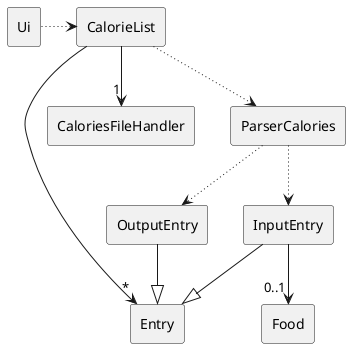 @startuml

rectangle CalorieList
rectangle InputEntry
rectangle OutputEntry
rectangle Food

rectangle Entry
rectangle CaloriesFileHandler
rectangle Ui
rectangle ParserCalories

CalorieList -> "*" Entry
CalorieList --> "1" CaloriesFileHandler
CalorieList --[dotted]> ParserCalories

Ui -[dotted]> CalorieList

InputEntry --|> Entry
OutputEntry --|> Entry
InputEntry --> "0..1" Food

ParserCalories -[dotted]-> InputEntry
ParserCalories -[dotted]-> OutputEntry

@enduml